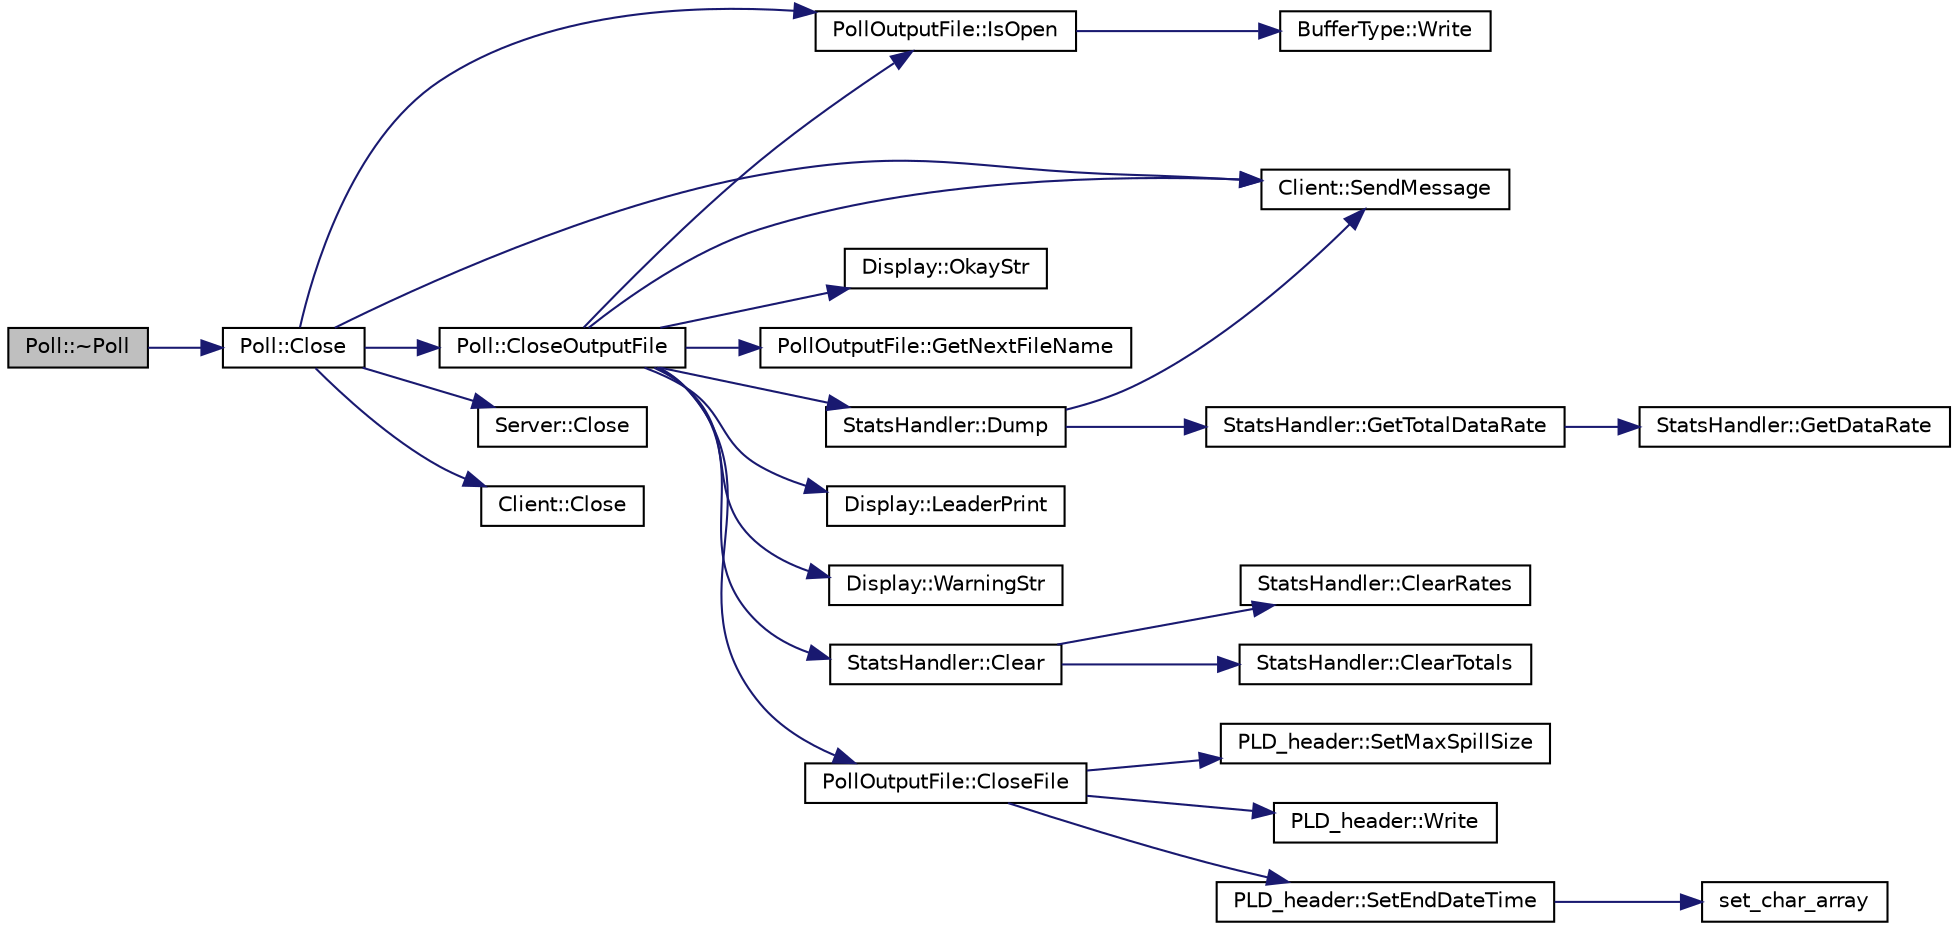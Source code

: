 digraph "Poll::~Poll"
{
  edge [fontname="Helvetica",fontsize="10",labelfontname="Helvetica",labelfontsize="10"];
  node [fontname="Helvetica",fontsize="10",shape=record];
  rankdir="LR";
  Node1 [label="Poll::~Poll",height=0.2,width=0.4,color="black", fillcolor="grey75", style="filled", fontcolor="black"];
  Node1 -> Node2 [color="midnightblue",fontsize="10",style="solid",fontname="Helvetica"];
  Node2 [label="Poll::Close",height=0.2,width=0.4,color="black", fillcolor="white", style="filled",URL="$d6/db0/class_poll.html#ab16cd3eb72cac653541300cb6536e710",tooltip="Close the sockets, any open files, and clean up. "];
  Node2 -> Node3 [color="midnightblue",fontsize="10",style="solid",fontname="Helvetica"];
  Node3 [label="Client::SendMessage",height=0.2,width=0.4,color="black", fillcolor="white", style="filled",URL="$d3/d7a/class_client.html#a1bbb757d713ad68ebbef801cde60f438"];
  Node2 -> Node4 [color="midnightblue",fontsize="10",style="solid",fontname="Helvetica"];
  Node4 [label="Server::Close",height=0.2,width=0.4,color="black", fillcolor="white", style="filled",URL="$dc/db6/class_server.html#a3129a820b2f4f5064475033dab6c8348",tooltip="Close the socket. "];
  Node2 -> Node5 [color="midnightblue",fontsize="10",style="solid",fontname="Helvetica"];
  Node5 [label="Client::Close",height=0.2,width=0.4,color="black", fillcolor="white", style="filled",URL="$d3/d7a/class_client.html#aaf6a8239f1f36ef898d289860d7dacb3",tooltip="Close the socket. "];
  Node2 -> Node6 [color="midnightblue",fontsize="10",style="solid",fontname="Helvetica"];
  Node6 [label="PollOutputFile::IsOpen",height=0.2,width=0.4,color="black", fillcolor="white", style="filled",URL="$dd/dcd/class_poll_output_file.html#a272261d64518ff684d1ffd2b625fb47e",tooltip="Return true if an output file is open and writable and false otherwise. "];
  Node6 -> Node7 [color="midnightblue",fontsize="10",style="solid",fontname="Helvetica"];
  Node7 [label="BufferType::Write",height=0.2,width=0.4,color="black", fillcolor="white", style="filled",URL="$d4/d57/class_buffer_type.html#a36e4f7879ba14261a055ed8d651dc387",tooltip="Returns only false if not overloaded. "];
  Node2 -> Node8 [color="midnightblue",fontsize="10",style="solid",fontname="Helvetica"];
  Node8 [label="Poll::CloseOutputFile",height=0.2,width=0.4,color="black", fillcolor="white", style="filled",URL="$d6/db0/class_poll.html#a4f280e910a51c786a7b8e390921fa106",tooltip="Close the current output file, if one is open. "];
  Node8 -> Node9 [color="midnightblue",fontsize="10",style="solid",fontname="Helvetica"];
  Node9 [label="Display::LeaderPrint",height=0.2,width=0.4,color="black", fillcolor="white", style="filled",URL="$da/d6a/namespace_display.html#ae1b6ae7834913dfdef71ad859e261c55"];
  Node8 -> Node6 [color="midnightblue",fontsize="10",style="solid",fontname="Helvetica"];
  Node8 -> Node10 [color="midnightblue",fontsize="10",style="solid",fontname="Helvetica"];
  Node10 [label="Display::WarningStr",height=0.2,width=0.4,color="black", fillcolor="white", style="filled",URL="$da/d6a/namespace_display.html#a0ca7c8835e858cf0b1e0cce72a41ab9c"];
  Node8 -> Node11 [color="midnightblue",fontsize="10",style="solid",fontname="Helvetica"];
  Node11 [label="StatsHandler::Clear",height=0.2,width=0.4,color="black", fillcolor="white", style="filled",URL="$d2/d58/class_stats_handler.html#a409f63879ca1c7b9d12184d07703b9c8",tooltip="Clear the stats. "];
  Node11 -> Node12 [color="midnightblue",fontsize="10",style="solid",fontname="Helvetica"];
  Node12 [label="StatsHandler::ClearRates",height=0.2,width=0.4,color="black", fillcolor="white", style="filled",URL="$d2/d58/class_stats_handler.html#afb61bd932e6d4350a9e6fa36526deb52"];
  Node11 -> Node13 [color="midnightblue",fontsize="10",style="solid",fontname="Helvetica"];
  Node13 [label="StatsHandler::ClearTotals",height=0.2,width=0.4,color="black", fillcolor="white", style="filled",URL="$d2/d58/class_stats_handler.html#a01df5186e4927be0fed832c48dd746d0"];
  Node8 -> Node14 [color="midnightblue",fontsize="10",style="solid",fontname="Helvetica"];
  Node14 [label="StatsHandler::Dump",height=0.2,width=0.4,color="black", fillcolor="white", style="filled",URL="$d2/d58/class_stats_handler.html#af5047dce80fd4f2c91863a485fa9fcb0"];
  Node14 -> Node15 [color="midnightblue",fontsize="10",style="solid",fontname="Helvetica"];
  Node15 [label="StatsHandler::GetTotalDataRate",height=0.2,width=0.4,color="black", fillcolor="white", style="filled",URL="$d2/d58/class_stats_handler.html#ae97addec3c4a6aeb4e405fc4d940638e"];
  Node15 -> Node16 [color="midnightblue",fontsize="10",style="solid",fontname="Helvetica"];
  Node16 [label="StatsHandler::GetDataRate",height=0.2,width=0.4,color="black", fillcolor="white", style="filled",URL="$d2/d58/class_stats_handler.html#a32f7e84315adff7ced7609444f35ef66"];
  Node14 -> Node3 [color="midnightblue",fontsize="10",style="solid",fontname="Helvetica"];
  Node8 -> Node17 [color="midnightblue",fontsize="10",style="solid",fontname="Helvetica"];
  Node17 [label="PollOutputFile::CloseFile",height=0.2,width=0.4,color="black", fillcolor="white", style="filled",URL="$dd/dcd/class_poll_output_file.html#ad22a42fb39315112d5a244f6a486fa1a",tooltip="Write the footer and close the file. "];
  Node17 -> Node18 [color="midnightblue",fontsize="10",style="solid",fontname="Helvetica"];
  Node18 [label="PLD_header::SetEndDateTime",height=0.2,width=0.4,color="black", fillcolor="white", style="filled",URL="$de/deb/class_p_l_d__header.html#a8797010333b9dc131c06bf468597dcff",tooltip="Set the date and time of when the file is closed. "];
  Node18 -> Node19 [color="midnightblue",fontsize="10",style="solid",fontname="Helvetica"];
  Node19 [label="set_char_array",height=0.2,width=0.4,color="black", fillcolor="white", style="filled",URL="$db/ddf/hribf__buffers_8cpp.html#a3497158c3af249fa3e1fe9c2c582dcf5",tooltip="End of spill vsn. The scan code searches for these words. "];
  Node17 -> Node20 [color="midnightblue",fontsize="10",style="solid",fontname="Helvetica"];
  Node20 [label="PLD_header::SetMaxSpillSize",height=0.2,width=0.4,color="black", fillcolor="white", style="filled",URL="$de/deb/class_p_l_d__header.html#aa3016fac774d1ebd9e9b1b1c2e6440b6"];
  Node17 -> Node21 [color="midnightblue",fontsize="10",style="solid",fontname="Helvetica"];
  Node21 [label="PLD_header::Write",height=0.2,width=0.4,color="black", fillcolor="white", style="filled",URL="$de/deb/class_p_l_d__header.html#a595eebacfb5a1425fb19bca570fd2d64",tooltip="Write a pld style header to a file. "];
  Node8 -> Node3 [color="midnightblue",fontsize="10",style="solid",fontname="Helvetica"];
  Node8 -> Node22 [color="midnightblue",fontsize="10",style="solid",fontname="Helvetica"];
  Node22 [label="Display::OkayStr",height=0.2,width=0.4,color="black", fillcolor="white", style="filled",URL="$da/d6a/namespace_display.html#a959223815cca12935461ff196af53168"];
  Node8 -> Node23 [color="midnightblue",fontsize="10",style="solid",fontname="Helvetica"];
  Node23 [label="PollOutputFile::GetNextFileName",height=0.2,width=0.4,color="black", fillcolor="white", style="filled",URL="$dd/dcd/class_poll_output_file.html#a5db8cb63824aa309241f59c2abbe617c",tooltip="Return the filename of the next output file. "];
}
